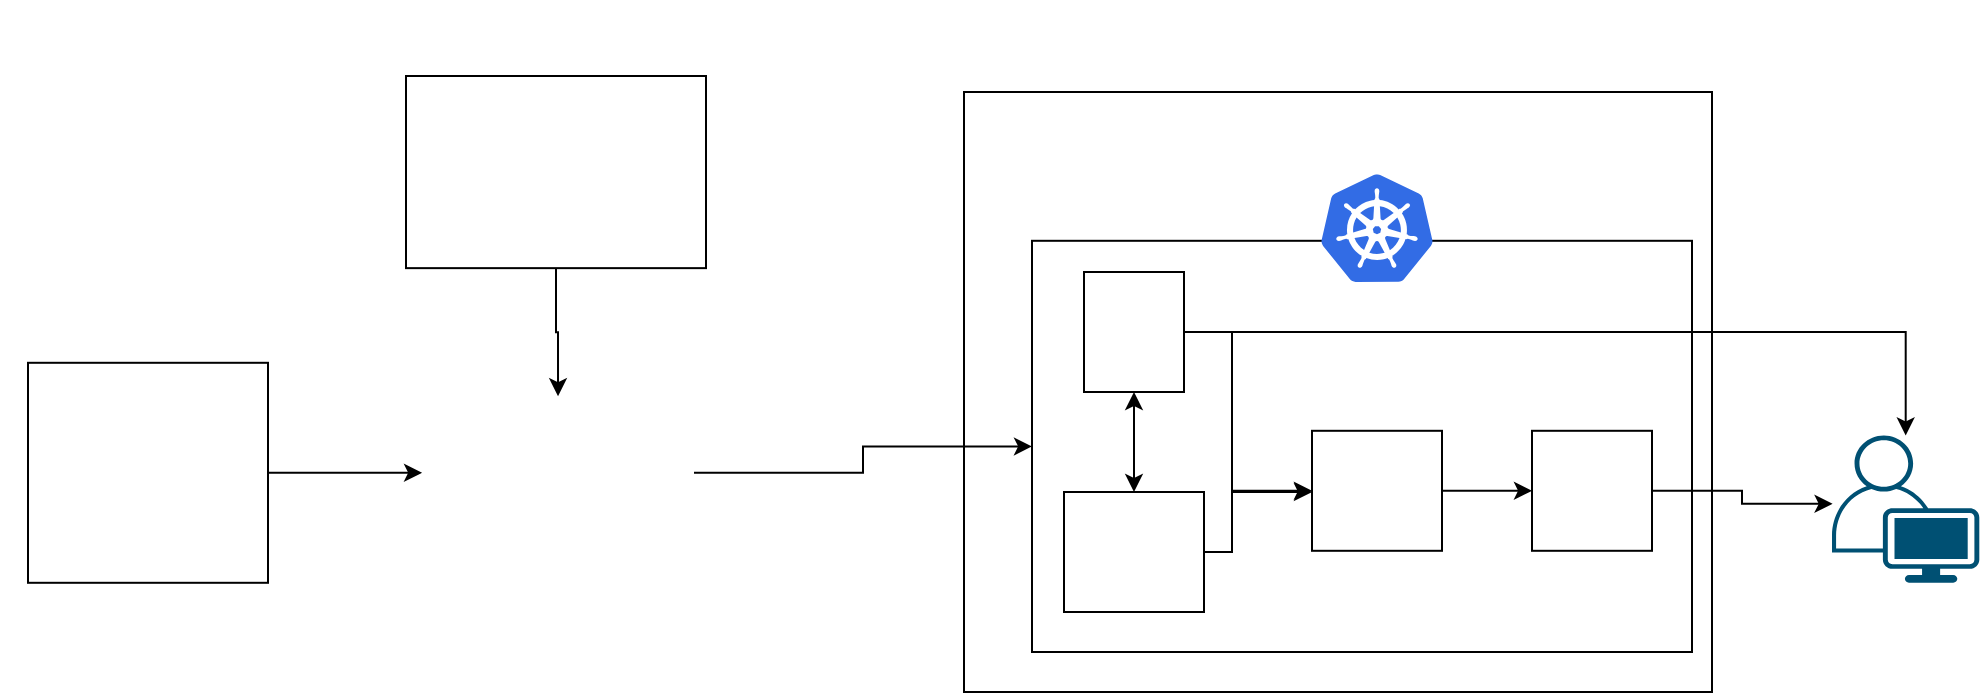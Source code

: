 <mxfile version="15.9.6" type="device"><diagram id="dMgx7nmilaL9McRlYYz0" name="Page-1"><mxGraphModel dx="1332" dy="668" grid="1" gridSize="10" guides="1" tooltips="1" connect="1" arrows="1" fold="1" page="1" pageScale="1" pageWidth="827" pageHeight="1169" math="0" shadow="0"><root><mxCell id="0"/><mxCell id="1" parent="0"/><mxCell id="uuI4HP2zsgyuvFyMlNz7-39" value="" style="rounded=0;whiteSpace=wrap;html=1;fillColor=none;" vertex="1" parent="1"><mxGeometry x="516" y="50" width="374" height="300" as="geometry"/></mxCell><mxCell id="uuI4HP2zsgyuvFyMlNz7-42" style="edgeStyle=orthogonalEdgeStyle;rounded=0;orthogonalLoop=1;jettySize=auto;html=1;entryX=0;entryY=0.5;entryDx=0;entryDy=0;startArrow=none;startFill=0;" edge="1" parent="1" source="uuI4HP2zsgyuvFyMlNz7-2" target="uuI4HP2zsgyuvFyMlNz7-18"><mxGeometry relative="1" as="geometry"/></mxCell><mxCell id="uuI4HP2zsgyuvFyMlNz7-2" value="" style="shape=image;verticalLabelPosition=bottom;labelBackgroundColor=#ffffff;verticalAlign=top;aspect=fixed;imageAspect=0;image=https://res.cloudinary.com/practicaldev/image/fetch/s--FzA1VI83--/c_imagga_scale,f_auto,fl_progressive,h_720,q_auto,w_1280/https://cdn.cycloid.io/s3fs-public/2020-05/terraform_logo_300.png;" vertex="1" parent="1"><mxGeometry x="245.04" y="202.1" width="135.96" height="76.6" as="geometry"/></mxCell><mxCell id="uuI4HP2zsgyuvFyMlNz7-3" value="" style="shape=image;verticalLabelPosition=bottom;labelBackgroundColor=#ffffff;verticalAlign=top;aspect=fixed;imageAspect=0;image=https://logodownload.org/wp-content/uploads/2021/06/google-cloud-logo-5.png;" vertex="1" parent="1"><mxGeometry x="530" y="56.0" width="60" height="48.23" as="geometry"/></mxCell><mxCell id="uuI4HP2zsgyuvFyMlNz7-5" value="" style="shape=image;verticalLabelPosition=bottom;labelBackgroundColor=#ffffff;verticalAlign=top;aspect=fixed;imageAspect=0;image=https://www.skedler.com/wp-content/themes/skedler/images/grafana.png;" vertex="1" parent="1"><mxGeometry x="256" y="70" width="50" height="50" as="geometry"/></mxCell><mxCell id="uuI4HP2zsgyuvFyMlNz7-6" value="" style="shape=image;verticalLabelPosition=bottom;labelBackgroundColor=#ffffff;verticalAlign=top;aspect=fixed;imageAspect=0;image=https://upload.wikimedia.org/wikipedia/commons/thumb/3/38/Prometheus_software_logo.svg/2066px-Prometheus_software_logo.svg.png;" vertex="1" parent="1"><mxGeometry x="316" y="68.26" width="54" height="53.48" as="geometry"/></mxCell><mxCell id="uuI4HP2zsgyuvFyMlNz7-8" value="" style="shape=image;verticalLabelPosition=bottom;labelBackgroundColor=#ffffff;verticalAlign=top;aspect=fixed;imageAspect=0;image=https://www.pngrepo.com/png/354037/512/mariadb-icon.png;" vertex="1" parent="1"><mxGeometry x="70" y="203.4" width="92" height="92" as="geometry"/></mxCell><mxCell id="uuI4HP2zsgyuvFyMlNz7-7" value="" style="shape=image;verticalLabelPosition=bottom;labelBackgroundColor=#ffffff;verticalAlign=top;aspect=fixed;imageAspect=0;image=https://chicoary.files.wordpress.com/2015/12/golang-sh-600x600.png;" vertex="1" parent="1"><mxGeometry x="72" y="192.2" width="72" height="72" as="geometry"/></mxCell><mxCell id="uuI4HP2zsgyuvFyMlNz7-40" style="edgeStyle=orthogonalEdgeStyle;rounded=0;orthogonalLoop=1;jettySize=auto;html=1;entryX=0;entryY=0.5;entryDx=0;entryDy=0;startArrow=none;startFill=0;" edge="1" parent="1" source="uuI4HP2zsgyuvFyMlNz7-10" target="uuI4HP2zsgyuvFyMlNz7-2"><mxGeometry relative="1" as="geometry"/></mxCell><mxCell id="uuI4HP2zsgyuvFyMlNz7-10" value="" style="rounded=0;whiteSpace=wrap;html=1;fillColor=none;" vertex="1" parent="1"><mxGeometry x="48" y="185.4" width="120" height="110" as="geometry"/></mxCell><mxCell id="uuI4HP2zsgyuvFyMlNz7-9" value="" style="shape=image;verticalLabelPosition=bottom;labelBackgroundColor=#ffffff;verticalAlign=top;aspect=fixed;imageAspect=0;image=https://helm.sh/img/helm.svg;direction=east;" vertex="1" parent="1"><mxGeometry x="34" y="166.13" width="38" height="43.87" as="geometry"/></mxCell><mxCell id="uuI4HP2zsgyuvFyMlNz7-12" value="" style="shape=image;verticalLabelPosition=bottom;labelBackgroundColor=#ffffff;verticalAlign=top;aspect=fixed;imageAspect=0;image=https://helm.sh/img/helm.svg;direction=east;" vertex="1" parent="1"><mxGeometry x="216" y="42" width="38" height="43.87" as="geometry"/></mxCell><mxCell id="uuI4HP2zsgyuvFyMlNz7-41" style="edgeStyle=orthogonalEdgeStyle;rounded=0;orthogonalLoop=1;jettySize=auto;html=1;entryX=0.5;entryY=0;entryDx=0;entryDy=0;startArrow=none;startFill=0;" edge="1" parent="1" source="uuI4HP2zsgyuvFyMlNz7-13" target="uuI4HP2zsgyuvFyMlNz7-2"><mxGeometry relative="1" as="geometry"/></mxCell><mxCell id="uuI4HP2zsgyuvFyMlNz7-13" value="" style="rounded=0;whiteSpace=wrap;html=1;fillColor=none;" vertex="1" parent="1"><mxGeometry x="237" y="42" width="150" height="96.07" as="geometry"/></mxCell><mxCell id="uuI4HP2zsgyuvFyMlNz7-11" value="" style="shape=image;verticalLabelPosition=bottom;labelBackgroundColor=#ffffff;verticalAlign=top;aspect=fixed;imageAspect=0;image=https://cdn-icons-png.flaticon.com/512/25/25231.png;" vertex="1" parent="1"><mxGeometry x="286" y="4" width="52" height="52" as="geometry"/></mxCell><mxCell id="uuI4HP2zsgyuvFyMlNz7-18" value="" style="rounded=0;whiteSpace=wrap;html=1;fillColor=none;" vertex="1" parent="1"><mxGeometry x="550" y="124.4" width="330" height="205.6" as="geometry"/></mxCell><mxCell id="uuI4HP2zsgyuvFyMlNz7-4" value="" style="sketch=0;aspect=fixed;html=1;points=[];align=center;image;fontSize=12;image=img/lib/mscae/Kubernetes.svg;" vertex="1" parent="1"><mxGeometry x="694.44" y="91.1" width="56.11" height="53.87" as="geometry"/></mxCell><mxCell id="uuI4HP2zsgyuvFyMlNz7-19" value="" style="shape=image;verticalLabelPosition=bottom;labelBackgroundColor=#ffffff;verticalAlign=top;aspect=fixed;imageAspect=0;image=https://chicoary.files.wordpress.com/2015/12/golang-sh-600x600.png;" vertex="1" parent="1"><mxGeometry x="570" y="138" width="62" height="62" as="geometry"/></mxCell><mxCell id="uuI4HP2zsgyuvFyMlNz7-20" value="" style="shape=image;verticalLabelPosition=bottom;labelBackgroundColor=#ffffff;verticalAlign=top;aspect=fixed;imageAspect=0;image=https://www.pngrepo.com/png/354037/512/mariadb-icon.png;" vertex="1" parent="1"><mxGeometry x="570" y="243.9" width="58.8" height="58.8" as="geometry"/></mxCell><mxCell id="uuI4HP2zsgyuvFyMlNz7-21" value="" style="shape=image;verticalLabelPosition=bottom;labelBackgroundColor=#ffffff;verticalAlign=top;aspect=fixed;imageAspect=0;image=https://www.skedler.com/wp-content/themes/skedler/images/grafana.png;" vertex="1" parent="1"><mxGeometry x="806" y="224.4" width="50" height="50" as="geometry"/></mxCell><mxCell id="uuI4HP2zsgyuvFyMlNz7-22" value="" style="shape=image;verticalLabelPosition=bottom;labelBackgroundColor=#ffffff;verticalAlign=top;aspect=fixed;imageAspect=0;image=https://upload.wikimedia.org/wikipedia/commons/thumb/3/38/Prometheus_software_logo.svg/2066px-Prometheus_software_logo.svg.png;" vertex="1" parent="1"><mxGeometry x="698" y="223.65" width="52" height="51.5" as="geometry"/></mxCell><mxCell id="uuI4HP2zsgyuvFyMlNz7-32" style="edgeStyle=orthogonalEdgeStyle;rounded=0;orthogonalLoop=1;jettySize=auto;html=1;entryX=0;entryY=0.5;entryDx=0;entryDy=0;startArrow=none;startFill=0;" edge="1" parent="1" source="uuI4HP2zsgyuvFyMlNz7-27" target="uuI4HP2zsgyuvFyMlNz7-30"><mxGeometry relative="1" as="geometry"><Array as="points"><mxPoint x="650" y="170"/><mxPoint x="650" y="249"/></Array></mxGeometry></mxCell><mxCell id="uuI4HP2zsgyuvFyMlNz7-37" style="edgeStyle=orthogonalEdgeStyle;rounded=0;orthogonalLoop=1;jettySize=auto;html=1;startArrow=none;startFill=0;" edge="1" parent="1" source="uuI4HP2zsgyuvFyMlNz7-27" target="uuI4HP2zsgyuvFyMlNz7-35"><mxGeometry relative="1" as="geometry"/></mxCell><mxCell id="uuI4HP2zsgyuvFyMlNz7-27" value="" style="rounded=0;whiteSpace=wrap;html=1;fillColor=none;" vertex="1" parent="1"><mxGeometry x="576" y="140" width="50" height="60" as="geometry"/></mxCell><mxCell id="uuI4HP2zsgyuvFyMlNz7-31" style="edgeStyle=orthogonalEdgeStyle;rounded=0;orthogonalLoop=1;jettySize=auto;html=1;entryX=0.5;entryY=1;entryDx=0;entryDy=0;startArrow=classic;startFill=1;" edge="1" parent="1" source="uuI4HP2zsgyuvFyMlNz7-28" target="uuI4HP2zsgyuvFyMlNz7-27"><mxGeometry relative="1" as="geometry"/></mxCell><mxCell id="uuI4HP2zsgyuvFyMlNz7-33" style="edgeStyle=orthogonalEdgeStyle;rounded=0;orthogonalLoop=1;jettySize=auto;html=1;startArrow=none;startFill=0;" edge="1" parent="1" source="uuI4HP2zsgyuvFyMlNz7-28"><mxGeometry relative="1" as="geometry"><mxPoint x="690" y="250" as="targetPoint"/><Array as="points"><mxPoint x="650" y="280"/><mxPoint x="650" y="250"/></Array></mxGeometry></mxCell><mxCell id="uuI4HP2zsgyuvFyMlNz7-28" value="" style="rounded=0;whiteSpace=wrap;html=1;fillColor=none;" vertex="1" parent="1"><mxGeometry x="566" y="250" width="70" height="60" as="geometry"/></mxCell><mxCell id="uuI4HP2zsgyuvFyMlNz7-36" style="edgeStyle=orthogonalEdgeStyle;rounded=0;orthogonalLoop=1;jettySize=auto;html=1;entryX=0.004;entryY=0.464;entryDx=0;entryDy=0;entryPerimeter=0;startArrow=none;startFill=0;" edge="1" parent="1" source="uuI4HP2zsgyuvFyMlNz7-29" target="uuI4HP2zsgyuvFyMlNz7-35"><mxGeometry relative="1" as="geometry"/></mxCell><mxCell id="uuI4HP2zsgyuvFyMlNz7-29" value="" style="rounded=0;whiteSpace=wrap;html=1;fillColor=none;" vertex="1" parent="1"><mxGeometry x="800" y="219.4" width="60" height="60" as="geometry"/></mxCell><mxCell id="uuI4HP2zsgyuvFyMlNz7-34" style="edgeStyle=orthogonalEdgeStyle;rounded=0;orthogonalLoop=1;jettySize=auto;html=1;entryX=0;entryY=0.5;entryDx=0;entryDy=0;startArrow=none;startFill=0;" edge="1" parent="1" source="uuI4HP2zsgyuvFyMlNz7-30" target="uuI4HP2zsgyuvFyMlNz7-29"><mxGeometry relative="1" as="geometry"/></mxCell><mxCell id="uuI4HP2zsgyuvFyMlNz7-30" value="" style="rounded=0;whiteSpace=wrap;html=1;fillColor=none;" vertex="1" parent="1"><mxGeometry x="690" y="219.4" width="65" height="60" as="geometry"/></mxCell><mxCell id="uuI4HP2zsgyuvFyMlNz7-35" value="" style="points=[[0.35,0,0],[0.98,0.51,0],[1,0.71,0],[0.67,1,0],[0,0.795,0],[0,0.65,0]];verticalLabelPosition=bottom;sketch=0;html=1;verticalAlign=top;aspect=fixed;align=center;pointerEvents=1;shape=mxgraph.cisco19.user;fillColor=#005073;strokeColor=none;" vertex="1" parent="1"><mxGeometry x="950" y="221.75" width="73.65" height="73.65" as="geometry"/></mxCell></root></mxGraphModel></diagram></mxfile>